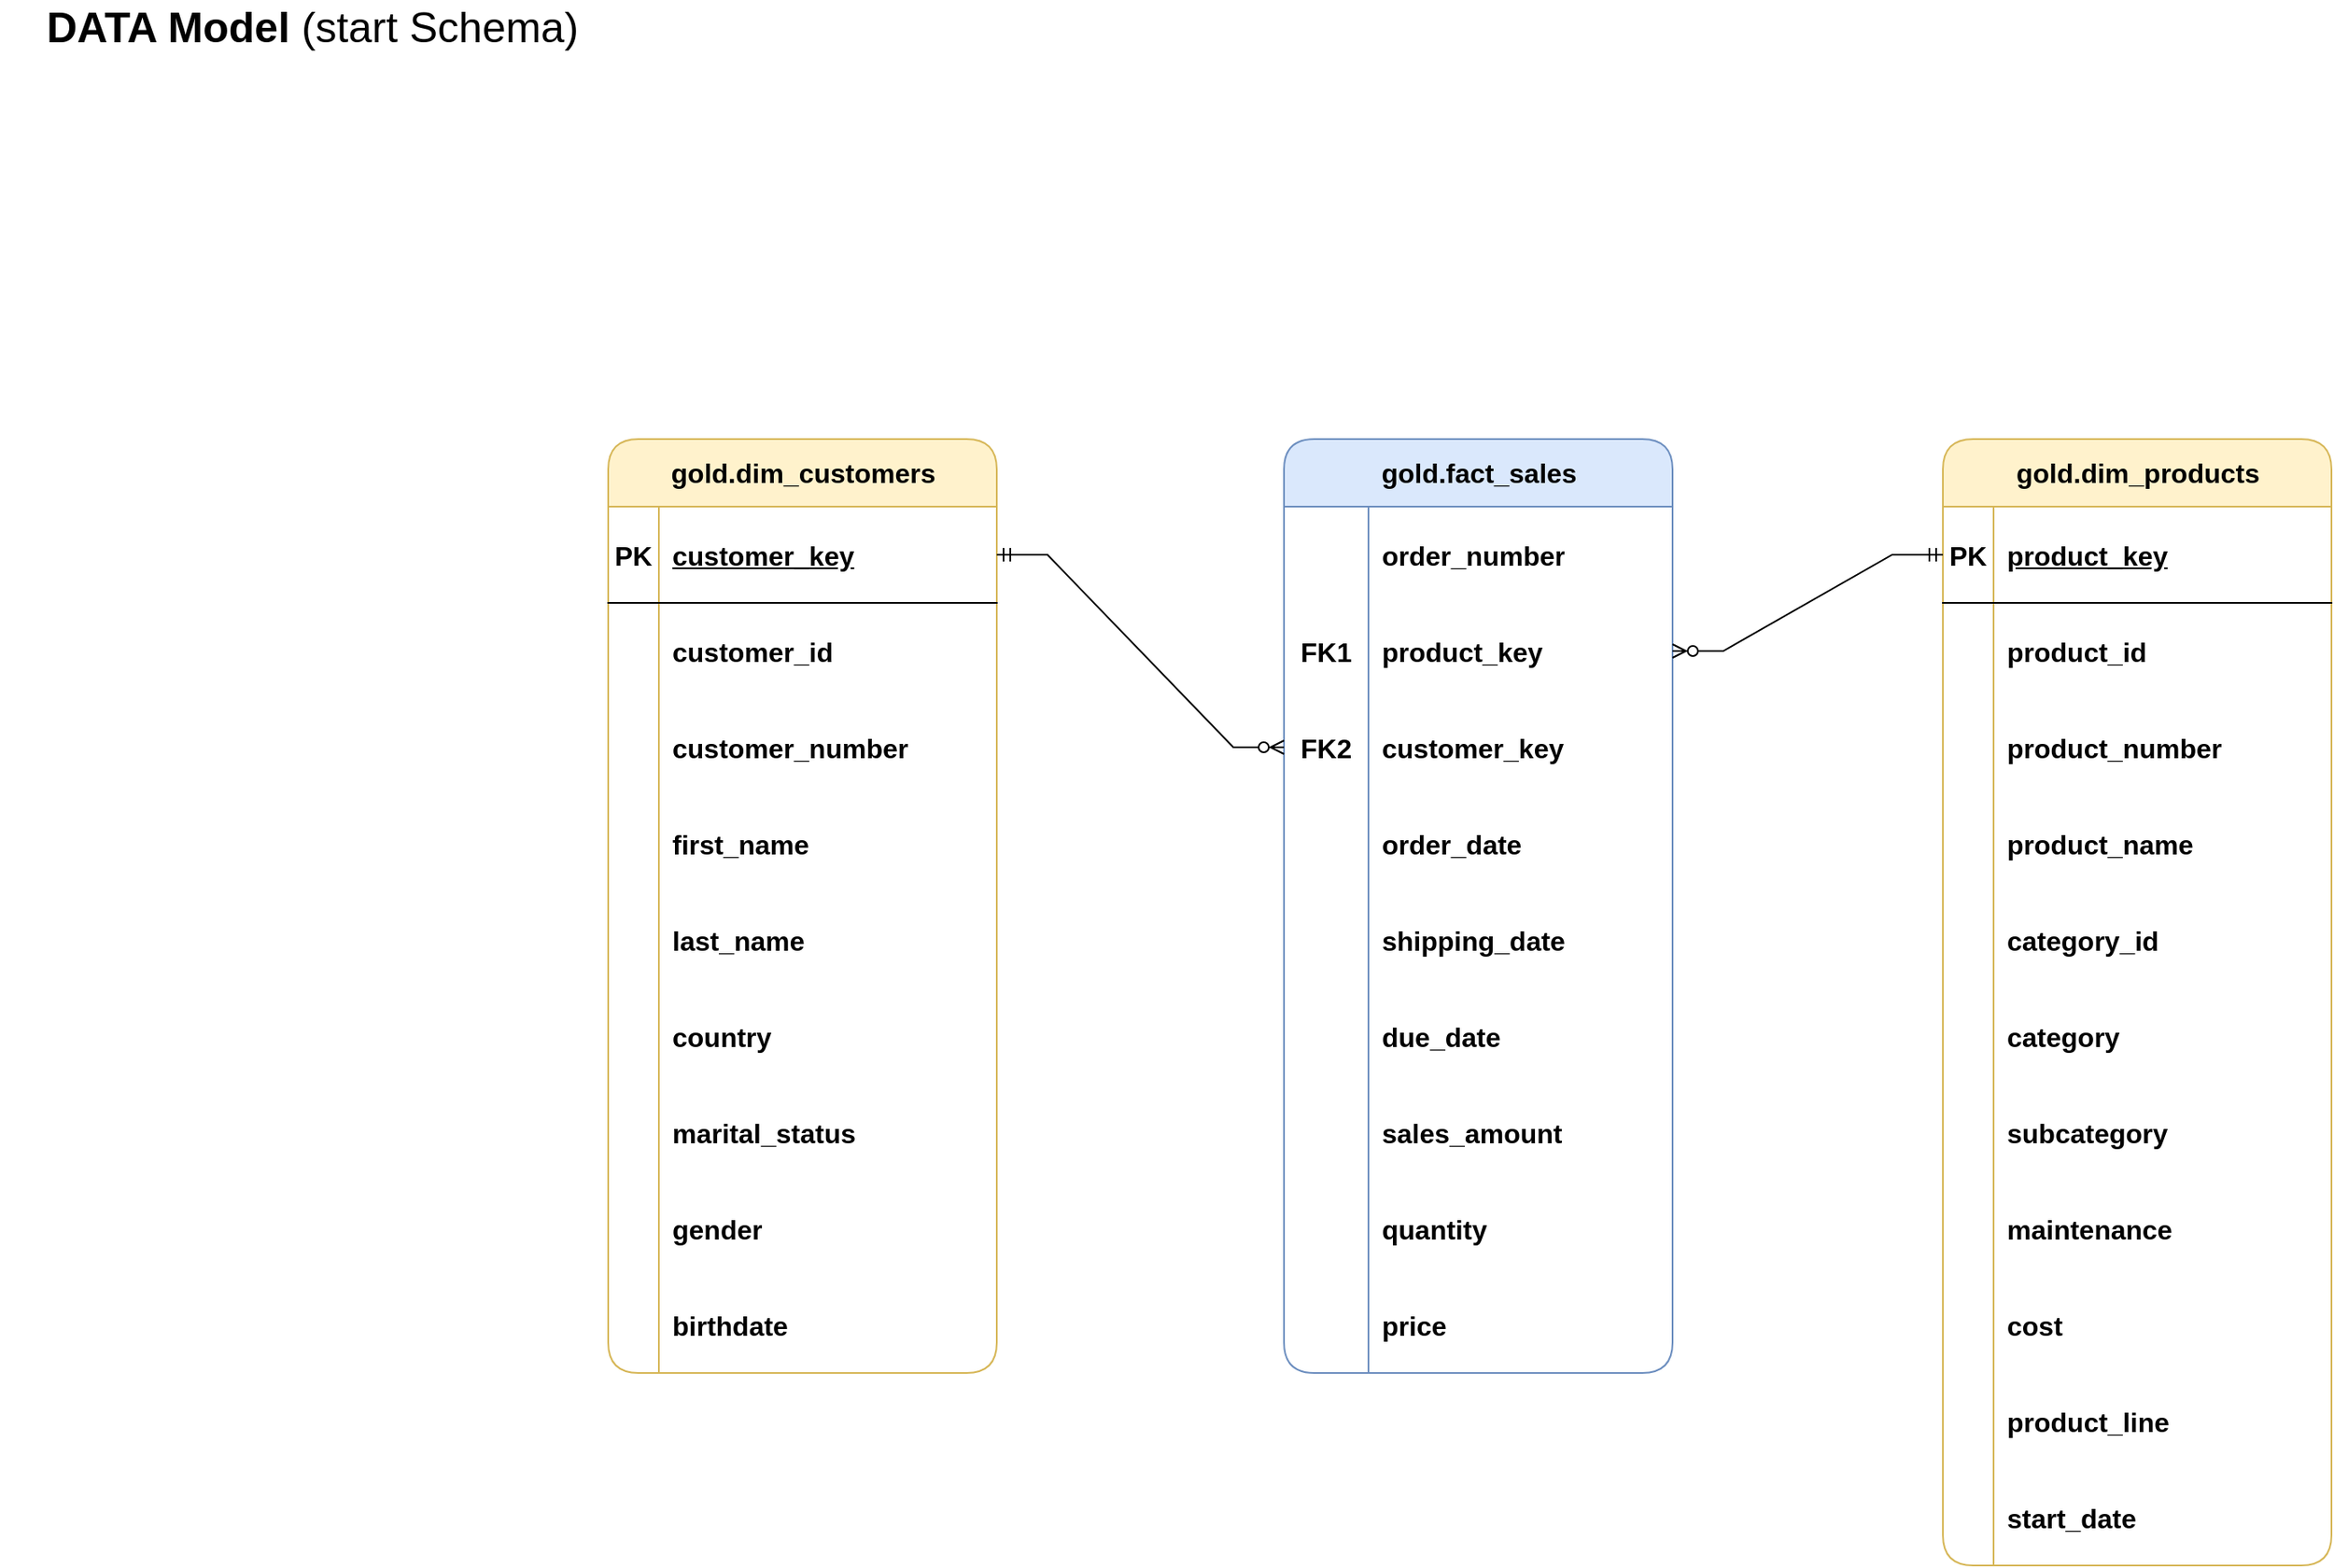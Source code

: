 <mxfile version="26.0.9">
  <diagram name="Page-1" id="-qXoSg-ol1i03xwowYgb">
    <mxGraphModel dx="2074" dy="1244" grid="1" gridSize="10" guides="1" tooltips="1" connect="1" arrows="1" fold="1" page="1" pageScale="1" pageWidth="1920" pageHeight="1200" math="0" shadow="0">
      <root>
        <mxCell id="0" />
        <mxCell id="1" parent="0" />
        <mxCell id="7Hdt9QNtO5WBBUhMQVxc-1" value="gold.dim_customers" style="shape=table;startSize=40;container=1;collapsible=1;childLayout=tableLayout;fixedRows=1;rowLines=0;fontStyle=1;align=center;resizeLast=1;html=1;rounded=1;fillColor=#fff2cc;strokeColor=#d6b656;fontSize=16;" parent="1" vertex="1">
          <mxGeometry x="410" y="300" width="230" height="553" as="geometry" />
        </mxCell>
        <mxCell id="7Hdt9QNtO5WBBUhMQVxc-2" value="" style="shape=tableRow;horizontal=0;startSize=0;swimlaneHead=0;swimlaneBody=0;fillColor=none;collapsible=0;dropTarget=0;points=[[0,0.5],[1,0.5]];portConstraint=eastwest;top=0;left=0;right=0;bottom=1;fontSize=16;fontStyle=1" parent="7Hdt9QNtO5WBBUhMQVxc-1" vertex="1">
          <mxGeometry y="40" width="230" height="57" as="geometry" />
        </mxCell>
        <mxCell id="7Hdt9QNtO5WBBUhMQVxc-3" value="PK" style="shape=partialRectangle;connectable=0;fillColor=none;top=0;left=0;bottom=0;right=0;fontStyle=1;overflow=hidden;whiteSpace=wrap;html=1;fontSize=16;" parent="7Hdt9QNtO5WBBUhMQVxc-2" vertex="1">
          <mxGeometry width="30" height="57" as="geometry">
            <mxRectangle width="30" height="57" as="alternateBounds" />
          </mxGeometry>
        </mxCell>
        <mxCell id="7Hdt9QNtO5WBBUhMQVxc-4" value="customer_key" style="shape=partialRectangle;connectable=0;fillColor=none;top=0;left=0;bottom=0;right=0;align=left;spacingLeft=6;fontStyle=5;overflow=hidden;whiteSpace=wrap;html=1;fontSize=16;" parent="7Hdt9QNtO5WBBUhMQVxc-2" vertex="1">
          <mxGeometry x="30" width="200" height="57" as="geometry">
            <mxRectangle width="200" height="57" as="alternateBounds" />
          </mxGeometry>
        </mxCell>
        <mxCell id="7Hdt9QNtO5WBBUhMQVxc-5" value="" style="shape=tableRow;horizontal=0;startSize=0;swimlaneHead=0;swimlaneBody=0;fillColor=none;collapsible=0;dropTarget=0;points=[[0,0.5],[1,0.5]];portConstraint=eastwest;top=0;left=0;right=0;bottom=0;fontSize=16;fontStyle=1" parent="7Hdt9QNtO5WBBUhMQVxc-1" vertex="1">
          <mxGeometry y="97" width="230" height="57" as="geometry" />
        </mxCell>
        <mxCell id="7Hdt9QNtO5WBBUhMQVxc-6" value="" style="shape=partialRectangle;connectable=0;fillColor=none;top=0;left=0;bottom=0;right=0;editable=1;overflow=hidden;whiteSpace=wrap;html=1;fontSize=16;fontStyle=1" parent="7Hdt9QNtO5WBBUhMQVxc-5" vertex="1">
          <mxGeometry width="30" height="57" as="geometry">
            <mxRectangle width="30" height="57" as="alternateBounds" />
          </mxGeometry>
        </mxCell>
        <mxCell id="7Hdt9QNtO5WBBUhMQVxc-7" value="customer_id" style="shape=partialRectangle;connectable=0;fillColor=none;top=0;left=0;bottom=0;right=0;align=left;spacingLeft=6;overflow=hidden;whiteSpace=wrap;html=1;fontSize=16;fontStyle=1" parent="7Hdt9QNtO5WBBUhMQVxc-5" vertex="1">
          <mxGeometry x="30" width="200" height="57" as="geometry">
            <mxRectangle width="200" height="57" as="alternateBounds" />
          </mxGeometry>
        </mxCell>
        <mxCell id="7Hdt9QNtO5WBBUhMQVxc-8" value="" style="shape=tableRow;horizontal=0;startSize=0;swimlaneHead=0;swimlaneBody=0;fillColor=none;collapsible=0;dropTarget=0;points=[[0,0.5],[1,0.5]];portConstraint=eastwest;top=0;left=0;right=0;bottom=0;fontSize=16;fontStyle=1" parent="7Hdt9QNtO5WBBUhMQVxc-1" vertex="1">
          <mxGeometry y="154" width="230" height="57" as="geometry" />
        </mxCell>
        <mxCell id="7Hdt9QNtO5WBBUhMQVxc-9" value="" style="shape=partialRectangle;connectable=0;fillColor=none;top=0;left=0;bottom=0;right=0;editable=1;overflow=hidden;whiteSpace=wrap;html=1;fontSize=16;fontStyle=1" parent="7Hdt9QNtO5WBBUhMQVxc-8" vertex="1">
          <mxGeometry width="30" height="57" as="geometry">
            <mxRectangle width="30" height="57" as="alternateBounds" />
          </mxGeometry>
        </mxCell>
        <mxCell id="7Hdt9QNtO5WBBUhMQVxc-10" value="customer_number" style="shape=partialRectangle;connectable=0;fillColor=none;top=0;left=0;bottom=0;right=0;align=left;spacingLeft=6;overflow=hidden;whiteSpace=wrap;html=1;fontSize=16;fontStyle=1" parent="7Hdt9QNtO5WBBUhMQVxc-8" vertex="1">
          <mxGeometry x="30" width="200" height="57" as="geometry">
            <mxRectangle width="200" height="57" as="alternateBounds" />
          </mxGeometry>
        </mxCell>
        <mxCell id="7Hdt9QNtO5WBBUhMQVxc-11" value="" style="shape=tableRow;horizontal=0;startSize=0;swimlaneHead=0;swimlaneBody=0;fillColor=none;collapsible=0;dropTarget=0;points=[[0,0.5],[1,0.5]];portConstraint=eastwest;top=0;left=0;right=0;bottom=0;fontSize=16;fontStyle=1" parent="7Hdt9QNtO5WBBUhMQVxc-1" vertex="1">
          <mxGeometry y="211" width="230" height="57" as="geometry" />
        </mxCell>
        <mxCell id="7Hdt9QNtO5WBBUhMQVxc-12" value="" style="shape=partialRectangle;connectable=0;fillColor=none;top=0;left=0;bottom=0;right=0;editable=1;overflow=hidden;whiteSpace=wrap;html=1;fontSize=16;fontStyle=1" parent="7Hdt9QNtO5WBBUhMQVxc-11" vertex="1">
          <mxGeometry width="30" height="57" as="geometry">
            <mxRectangle width="30" height="57" as="alternateBounds" />
          </mxGeometry>
        </mxCell>
        <mxCell id="7Hdt9QNtO5WBBUhMQVxc-13" value="first_name" style="shape=partialRectangle;connectable=0;fillColor=none;top=0;left=0;bottom=0;right=0;align=left;spacingLeft=6;overflow=hidden;whiteSpace=wrap;html=1;fontSize=16;fontStyle=1" parent="7Hdt9QNtO5WBBUhMQVxc-11" vertex="1">
          <mxGeometry x="30" width="200" height="57" as="geometry">
            <mxRectangle width="200" height="57" as="alternateBounds" />
          </mxGeometry>
        </mxCell>
        <mxCell id="7Hdt9QNtO5WBBUhMQVxc-15" value="" style="shape=tableRow;horizontal=0;startSize=0;swimlaneHead=0;swimlaneBody=0;fillColor=none;collapsible=0;dropTarget=0;points=[[0,0.5],[1,0.5]];portConstraint=eastwest;top=0;left=0;right=0;bottom=0;fontSize=16;fontStyle=1" parent="7Hdt9QNtO5WBBUhMQVxc-1" vertex="1">
          <mxGeometry y="268" width="230" height="57" as="geometry" />
        </mxCell>
        <mxCell id="7Hdt9QNtO5WBBUhMQVxc-16" value="" style="shape=partialRectangle;connectable=0;fillColor=none;top=0;left=0;bottom=0;right=0;editable=1;overflow=hidden;whiteSpace=wrap;html=1;fontSize=16;fontStyle=1" parent="7Hdt9QNtO5WBBUhMQVxc-15" vertex="1">
          <mxGeometry width="30" height="57" as="geometry">
            <mxRectangle width="30" height="57" as="alternateBounds" />
          </mxGeometry>
        </mxCell>
        <mxCell id="7Hdt9QNtO5WBBUhMQVxc-17" value="last_name" style="shape=partialRectangle;connectable=0;fillColor=none;top=0;left=0;bottom=0;right=0;align=left;spacingLeft=6;overflow=hidden;whiteSpace=wrap;html=1;fontSize=16;fontStyle=1" parent="7Hdt9QNtO5WBBUhMQVxc-15" vertex="1">
          <mxGeometry x="30" width="200" height="57" as="geometry">
            <mxRectangle width="200" height="57" as="alternateBounds" />
          </mxGeometry>
        </mxCell>
        <mxCell id="7Hdt9QNtO5WBBUhMQVxc-18" value="" style="shape=tableRow;horizontal=0;startSize=0;swimlaneHead=0;swimlaneBody=0;fillColor=none;collapsible=0;dropTarget=0;points=[[0,0.5],[1,0.5]];portConstraint=eastwest;top=0;left=0;right=0;bottom=0;fontSize=16;fontStyle=1" parent="7Hdt9QNtO5WBBUhMQVxc-1" vertex="1">
          <mxGeometry y="325" width="230" height="57" as="geometry" />
        </mxCell>
        <mxCell id="7Hdt9QNtO5WBBUhMQVxc-19" value="" style="shape=partialRectangle;connectable=0;fillColor=none;top=0;left=0;bottom=0;right=0;editable=1;overflow=hidden;whiteSpace=wrap;html=1;fontSize=16;fontStyle=1" parent="7Hdt9QNtO5WBBUhMQVxc-18" vertex="1">
          <mxGeometry width="30" height="57" as="geometry">
            <mxRectangle width="30" height="57" as="alternateBounds" />
          </mxGeometry>
        </mxCell>
        <mxCell id="7Hdt9QNtO5WBBUhMQVxc-20" value="country" style="shape=partialRectangle;connectable=0;fillColor=none;top=0;left=0;bottom=0;right=0;align=left;spacingLeft=6;overflow=hidden;whiteSpace=wrap;html=1;fontSize=16;fontStyle=1" parent="7Hdt9QNtO5WBBUhMQVxc-18" vertex="1">
          <mxGeometry x="30" width="200" height="57" as="geometry">
            <mxRectangle width="200" height="57" as="alternateBounds" />
          </mxGeometry>
        </mxCell>
        <mxCell id="7Hdt9QNtO5WBBUhMQVxc-21" value="" style="shape=tableRow;horizontal=0;startSize=0;swimlaneHead=0;swimlaneBody=0;fillColor=none;collapsible=0;dropTarget=0;points=[[0,0.5],[1,0.5]];portConstraint=eastwest;top=0;left=0;right=0;bottom=0;fontSize=16;fontStyle=1" parent="7Hdt9QNtO5WBBUhMQVxc-1" vertex="1">
          <mxGeometry y="382" width="230" height="57" as="geometry" />
        </mxCell>
        <mxCell id="7Hdt9QNtO5WBBUhMQVxc-22" value="" style="shape=partialRectangle;connectable=0;fillColor=none;top=0;left=0;bottom=0;right=0;editable=1;overflow=hidden;whiteSpace=wrap;html=1;fontSize=16;fontStyle=1" parent="7Hdt9QNtO5WBBUhMQVxc-21" vertex="1">
          <mxGeometry width="30" height="57" as="geometry">
            <mxRectangle width="30" height="57" as="alternateBounds" />
          </mxGeometry>
        </mxCell>
        <mxCell id="7Hdt9QNtO5WBBUhMQVxc-23" value="marital_status" style="shape=partialRectangle;connectable=0;fillColor=none;top=0;left=0;bottom=0;right=0;align=left;spacingLeft=6;overflow=hidden;whiteSpace=wrap;html=1;fontSize=16;fontStyle=1" parent="7Hdt9QNtO5WBBUhMQVxc-21" vertex="1">
          <mxGeometry x="30" width="200" height="57" as="geometry">
            <mxRectangle width="200" height="57" as="alternateBounds" />
          </mxGeometry>
        </mxCell>
        <mxCell id="7Hdt9QNtO5WBBUhMQVxc-24" value="" style="shape=tableRow;horizontal=0;startSize=0;swimlaneHead=0;swimlaneBody=0;fillColor=none;collapsible=0;dropTarget=0;points=[[0,0.5],[1,0.5]];portConstraint=eastwest;top=0;left=0;right=0;bottom=0;fontSize=16;fontStyle=1" parent="7Hdt9QNtO5WBBUhMQVxc-1" vertex="1">
          <mxGeometry y="439" width="230" height="57" as="geometry" />
        </mxCell>
        <mxCell id="7Hdt9QNtO5WBBUhMQVxc-25" value="" style="shape=partialRectangle;connectable=0;fillColor=none;top=0;left=0;bottom=0;right=0;editable=1;overflow=hidden;whiteSpace=wrap;html=1;fontSize=16;fontStyle=1" parent="7Hdt9QNtO5WBBUhMQVxc-24" vertex="1">
          <mxGeometry width="30" height="57" as="geometry">
            <mxRectangle width="30" height="57" as="alternateBounds" />
          </mxGeometry>
        </mxCell>
        <mxCell id="7Hdt9QNtO5WBBUhMQVxc-26" value="gender" style="shape=partialRectangle;connectable=0;fillColor=none;top=0;left=0;bottom=0;right=0;align=left;spacingLeft=6;overflow=hidden;whiteSpace=wrap;html=1;fontSize=16;fontStyle=1" parent="7Hdt9QNtO5WBBUhMQVxc-24" vertex="1">
          <mxGeometry x="30" width="200" height="57" as="geometry">
            <mxRectangle width="200" height="57" as="alternateBounds" />
          </mxGeometry>
        </mxCell>
        <mxCell id="7Hdt9QNtO5WBBUhMQVxc-27" value="" style="shape=tableRow;horizontal=0;startSize=0;swimlaneHead=0;swimlaneBody=0;fillColor=none;collapsible=0;dropTarget=0;points=[[0,0.5],[1,0.5]];portConstraint=eastwest;top=0;left=0;right=0;bottom=0;fontSize=16;fontStyle=1" parent="7Hdt9QNtO5WBBUhMQVxc-1" vertex="1">
          <mxGeometry y="496" width="230" height="57" as="geometry" />
        </mxCell>
        <mxCell id="7Hdt9QNtO5WBBUhMQVxc-28" value="" style="shape=partialRectangle;connectable=0;fillColor=none;top=0;left=0;bottom=0;right=0;editable=1;overflow=hidden;whiteSpace=wrap;html=1;fontSize=16;fontStyle=1" parent="7Hdt9QNtO5WBBUhMQVxc-27" vertex="1">
          <mxGeometry width="30" height="57" as="geometry">
            <mxRectangle width="30" height="57" as="alternateBounds" />
          </mxGeometry>
        </mxCell>
        <mxCell id="7Hdt9QNtO5WBBUhMQVxc-29" value="birthdate" style="shape=partialRectangle;connectable=0;fillColor=none;top=0;left=0;bottom=0;right=0;align=left;spacingLeft=6;overflow=hidden;whiteSpace=wrap;html=1;fontSize=16;fontStyle=1" parent="7Hdt9QNtO5WBBUhMQVxc-27" vertex="1">
          <mxGeometry x="30" width="200" height="57" as="geometry">
            <mxRectangle width="200" height="57" as="alternateBounds" />
          </mxGeometry>
        </mxCell>
        <mxCell id="7Hdt9QNtO5WBBUhMQVxc-14" value="&lt;font style=&quot;font-size: 25px;&quot;&gt;&lt;b&gt;DATA Model&amp;nbsp;&lt;/b&gt;(start Schema)&lt;/font&gt;" style="text;html=1;align=center;verticalAlign=middle;whiteSpace=wrap;rounded=0;" parent="1" vertex="1">
          <mxGeometry x="50" y="40" width="370" height="30" as="geometry" />
        </mxCell>
        <mxCell id="7Hdt9QNtO5WBBUhMQVxc-61" value="gold.dim_products" style="shape=table;startSize=40;container=1;collapsible=1;childLayout=tableLayout;fixedRows=1;rowLines=0;fontStyle=1;align=center;resizeLast=1;html=1;rounded=1;fillColor=#fff2cc;strokeColor=#d6b656;fontSize=16;" parent="1" vertex="1">
          <mxGeometry x="1200" y="300" width="230" height="667" as="geometry" />
        </mxCell>
        <mxCell id="7Hdt9QNtO5WBBUhMQVxc-62" value="" style="shape=tableRow;horizontal=0;startSize=0;swimlaneHead=0;swimlaneBody=0;fillColor=none;collapsible=0;dropTarget=0;points=[[0,0.5],[1,0.5]];portConstraint=eastwest;top=0;left=0;right=0;bottom=1;fontSize=16;fontStyle=1" parent="7Hdt9QNtO5WBBUhMQVxc-61" vertex="1">
          <mxGeometry y="40" width="230" height="57" as="geometry" />
        </mxCell>
        <mxCell id="7Hdt9QNtO5WBBUhMQVxc-63" value="PK" style="shape=partialRectangle;connectable=0;fillColor=none;top=0;left=0;bottom=0;right=0;fontStyle=1;overflow=hidden;whiteSpace=wrap;html=1;fontSize=16;" parent="7Hdt9QNtO5WBBUhMQVxc-62" vertex="1">
          <mxGeometry width="30" height="57" as="geometry">
            <mxRectangle width="30" height="57" as="alternateBounds" />
          </mxGeometry>
        </mxCell>
        <mxCell id="7Hdt9QNtO5WBBUhMQVxc-64" value="product_key" style="shape=partialRectangle;connectable=0;fillColor=none;top=0;left=0;bottom=0;right=0;align=left;spacingLeft=6;fontStyle=5;overflow=hidden;whiteSpace=wrap;html=1;fontSize=16;" parent="7Hdt9QNtO5WBBUhMQVxc-62" vertex="1">
          <mxGeometry x="30" width="200" height="57" as="geometry">
            <mxRectangle width="200" height="57" as="alternateBounds" />
          </mxGeometry>
        </mxCell>
        <mxCell id="7Hdt9QNtO5WBBUhMQVxc-65" value="" style="shape=tableRow;horizontal=0;startSize=0;swimlaneHead=0;swimlaneBody=0;fillColor=none;collapsible=0;dropTarget=0;points=[[0,0.5],[1,0.5]];portConstraint=eastwest;top=0;left=0;right=0;bottom=0;fontSize=16;fontStyle=1" parent="7Hdt9QNtO5WBBUhMQVxc-61" vertex="1">
          <mxGeometry y="97" width="230" height="57" as="geometry" />
        </mxCell>
        <mxCell id="7Hdt9QNtO5WBBUhMQVxc-66" value="" style="shape=partialRectangle;connectable=0;fillColor=none;top=0;left=0;bottom=0;right=0;editable=1;overflow=hidden;whiteSpace=wrap;html=1;fontSize=16;fontStyle=1" parent="7Hdt9QNtO5WBBUhMQVxc-65" vertex="1">
          <mxGeometry width="30" height="57" as="geometry">
            <mxRectangle width="30" height="57" as="alternateBounds" />
          </mxGeometry>
        </mxCell>
        <mxCell id="7Hdt9QNtO5WBBUhMQVxc-67" value="product_id" style="shape=partialRectangle;connectable=0;fillColor=none;top=0;left=0;bottom=0;right=0;align=left;spacingLeft=6;overflow=hidden;whiteSpace=wrap;html=1;fontSize=16;fontStyle=1" parent="7Hdt9QNtO5WBBUhMQVxc-65" vertex="1">
          <mxGeometry x="30" width="200" height="57" as="geometry">
            <mxRectangle width="200" height="57" as="alternateBounds" />
          </mxGeometry>
        </mxCell>
        <mxCell id="7Hdt9QNtO5WBBUhMQVxc-68" value="" style="shape=tableRow;horizontal=0;startSize=0;swimlaneHead=0;swimlaneBody=0;fillColor=none;collapsible=0;dropTarget=0;points=[[0,0.5],[1,0.5]];portConstraint=eastwest;top=0;left=0;right=0;bottom=0;fontSize=16;fontStyle=1" parent="7Hdt9QNtO5WBBUhMQVxc-61" vertex="1">
          <mxGeometry y="154" width="230" height="57" as="geometry" />
        </mxCell>
        <mxCell id="7Hdt9QNtO5WBBUhMQVxc-69" value="" style="shape=partialRectangle;connectable=0;fillColor=none;top=0;left=0;bottom=0;right=0;editable=1;overflow=hidden;whiteSpace=wrap;html=1;fontSize=16;fontStyle=1" parent="7Hdt9QNtO5WBBUhMQVxc-68" vertex="1">
          <mxGeometry width="30" height="57" as="geometry">
            <mxRectangle width="30" height="57" as="alternateBounds" />
          </mxGeometry>
        </mxCell>
        <mxCell id="7Hdt9QNtO5WBBUhMQVxc-70" value="product_number" style="shape=partialRectangle;connectable=0;fillColor=none;top=0;left=0;bottom=0;right=0;align=left;spacingLeft=6;overflow=hidden;whiteSpace=wrap;html=1;fontSize=16;fontStyle=1" parent="7Hdt9QNtO5WBBUhMQVxc-68" vertex="1">
          <mxGeometry x="30" width="200" height="57" as="geometry">
            <mxRectangle width="200" height="57" as="alternateBounds" />
          </mxGeometry>
        </mxCell>
        <mxCell id="7Hdt9QNtO5WBBUhMQVxc-71" value="" style="shape=tableRow;horizontal=0;startSize=0;swimlaneHead=0;swimlaneBody=0;fillColor=none;collapsible=0;dropTarget=0;points=[[0,0.5],[1,0.5]];portConstraint=eastwest;top=0;left=0;right=0;bottom=0;fontSize=16;fontStyle=1" parent="7Hdt9QNtO5WBBUhMQVxc-61" vertex="1">
          <mxGeometry y="211" width="230" height="57" as="geometry" />
        </mxCell>
        <mxCell id="7Hdt9QNtO5WBBUhMQVxc-72" value="" style="shape=partialRectangle;connectable=0;fillColor=none;top=0;left=0;bottom=0;right=0;editable=1;overflow=hidden;whiteSpace=wrap;html=1;fontSize=16;fontStyle=1" parent="7Hdt9QNtO5WBBUhMQVxc-71" vertex="1">
          <mxGeometry width="30" height="57" as="geometry">
            <mxRectangle width="30" height="57" as="alternateBounds" />
          </mxGeometry>
        </mxCell>
        <mxCell id="7Hdt9QNtO5WBBUhMQVxc-73" value="product_name" style="shape=partialRectangle;connectable=0;fillColor=none;top=0;left=0;bottom=0;right=0;align=left;spacingLeft=6;overflow=hidden;whiteSpace=wrap;html=1;fontSize=16;fontStyle=1" parent="7Hdt9QNtO5WBBUhMQVxc-71" vertex="1">
          <mxGeometry x="30" width="200" height="57" as="geometry">
            <mxRectangle width="200" height="57" as="alternateBounds" />
          </mxGeometry>
        </mxCell>
        <mxCell id="7Hdt9QNtO5WBBUhMQVxc-74" value="" style="shape=tableRow;horizontal=0;startSize=0;swimlaneHead=0;swimlaneBody=0;fillColor=none;collapsible=0;dropTarget=0;points=[[0,0.5],[1,0.5]];portConstraint=eastwest;top=0;left=0;right=0;bottom=0;fontSize=16;fontStyle=1" parent="7Hdt9QNtO5WBBUhMQVxc-61" vertex="1">
          <mxGeometry y="268" width="230" height="57" as="geometry" />
        </mxCell>
        <mxCell id="7Hdt9QNtO5WBBUhMQVxc-75" value="" style="shape=partialRectangle;connectable=0;fillColor=none;top=0;left=0;bottom=0;right=0;editable=1;overflow=hidden;whiteSpace=wrap;html=1;fontSize=16;fontStyle=1" parent="7Hdt9QNtO5WBBUhMQVxc-74" vertex="1">
          <mxGeometry width="30" height="57" as="geometry">
            <mxRectangle width="30" height="57" as="alternateBounds" />
          </mxGeometry>
        </mxCell>
        <mxCell id="7Hdt9QNtO5WBBUhMQVxc-76" value="category_id" style="shape=partialRectangle;connectable=0;fillColor=none;top=0;left=0;bottom=0;right=0;align=left;spacingLeft=6;overflow=hidden;whiteSpace=wrap;html=1;fontSize=16;fontStyle=1" parent="7Hdt9QNtO5WBBUhMQVxc-74" vertex="1">
          <mxGeometry x="30" width="200" height="57" as="geometry">
            <mxRectangle width="200" height="57" as="alternateBounds" />
          </mxGeometry>
        </mxCell>
        <mxCell id="7Hdt9QNtO5WBBUhMQVxc-77" value="" style="shape=tableRow;horizontal=0;startSize=0;swimlaneHead=0;swimlaneBody=0;fillColor=none;collapsible=0;dropTarget=0;points=[[0,0.5],[1,0.5]];portConstraint=eastwest;top=0;left=0;right=0;bottom=0;fontSize=16;fontStyle=1" parent="7Hdt9QNtO5WBBUhMQVxc-61" vertex="1">
          <mxGeometry y="325" width="230" height="57" as="geometry" />
        </mxCell>
        <mxCell id="7Hdt9QNtO5WBBUhMQVxc-78" value="" style="shape=partialRectangle;connectable=0;fillColor=none;top=0;left=0;bottom=0;right=0;editable=1;overflow=hidden;whiteSpace=wrap;html=1;fontSize=16;fontStyle=1" parent="7Hdt9QNtO5WBBUhMQVxc-77" vertex="1">
          <mxGeometry width="30" height="57" as="geometry">
            <mxRectangle width="30" height="57" as="alternateBounds" />
          </mxGeometry>
        </mxCell>
        <mxCell id="7Hdt9QNtO5WBBUhMQVxc-79" value="category" style="shape=partialRectangle;connectable=0;fillColor=none;top=0;left=0;bottom=0;right=0;align=left;spacingLeft=6;overflow=hidden;whiteSpace=wrap;html=1;fontSize=16;fontStyle=1" parent="7Hdt9QNtO5WBBUhMQVxc-77" vertex="1">
          <mxGeometry x="30" width="200" height="57" as="geometry">
            <mxRectangle width="200" height="57" as="alternateBounds" />
          </mxGeometry>
        </mxCell>
        <mxCell id="7Hdt9QNtO5WBBUhMQVxc-80" value="" style="shape=tableRow;horizontal=0;startSize=0;swimlaneHead=0;swimlaneBody=0;fillColor=none;collapsible=0;dropTarget=0;points=[[0,0.5],[1,0.5]];portConstraint=eastwest;top=0;left=0;right=0;bottom=0;fontSize=16;fontStyle=1" parent="7Hdt9QNtO5WBBUhMQVxc-61" vertex="1">
          <mxGeometry y="382" width="230" height="57" as="geometry" />
        </mxCell>
        <mxCell id="7Hdt9QNtO5WBBUhMQVxc-81" value="" style="shape=partialRectangle;connectable=0;fillColor=none;top=0;left=0;bottom=0;right=0;editable=1;overflow=hidden;whiteSpace=wrap;html=1;fontSize=16;fontStyle=1" parent="7Hdt9QNtO5WBBUhMQVxc-80" vertex="1">
          <mxGeometry width="30" height="57" as="geometry">
            <mxRectangle width="30" height="57" as="alternateBounds" />
          </mxGeometry>
        </mxCell>
        <mxCell id="7Hdt9QNtO5WBBUhMQVxc-82" value="subcategory" style="shape=partialRectangle;connectable=0;fillColor=none;top=0;left=0;bottom=0;right=0;align=left;spacingLeft=6;overflow=hidden;whiteSpace=wrap;html=1;fontSize=16;fontStyle=1" parent="7Hdt9QNtO5WBBUhMQVxc-80" vertex="1">
          <mxGeometry x="30" width="200" height="57" as="geometry">
            <mxRectangle width="200" height="57" as="alternateBounds" />
          </mxGeometry>
        </mxCell>
        <mxCell id="7Hdt9QNtO5WBBUhMQVxc-83" value="" style="shape=tableRow;horizontal=0;startSize=0;swimlaneHead=0;swimlaneBody=0;fillColor=none;collapsible=0;dropTarget=0;points=[[0,0.5],[1,0.5]];portConstraint=eastwest;top=0;left=0;right=0;bottom=0;fontSize=16;fontStyle=1" parent="7Hdt9QNtO5WBBUhMQVxc-61" vertex="1">
          <mxGeometry y="439" width="230" height="57" as="geometry" />
        </mxCell>
        <mxCell id="7Hdt9QNtO5WBBUhMQVxc-84" value="" style="shape=partialRectangle;connectable=0;fillColor=none;top=0;left=0;bottom=0;right=0;editable=1;overflow=hidden;whiteSpace=wrap;html=1;fontSize=16;fontStyle=1" parent="7Hdt9QNtO5WBBUhMQVxc-83" vertex="1">
          <mxGeometry width="30" height="57" as="geometry">
            <mxRectangle width="30" height="57" as="alternateBounds" />
          </mxGeometry>
        </mxCell>
        <mxCell id="7Hdt9QNtO5WBBUhMQVxc-85" value="maintenance" style="shape=partialRectangle;connectable=0;fillColor=none;top=0;left=0;bottom=0;right=0;align=left;spacingLeft=6;overflow=hidden;whiteSpace=wrap;html=1;fontSize=16;fontStyle=1" parent="7Hdt9QNtO5WBBUhMQVxc-83" vertex="1">
          <mxGeometry x="30" width="200" height="57" as="geometry">
            <mxRectangle width="200" height="57" as="alternateBounds" />
          </mxGeometry>
        </mxCell>
        <mxCell id="7Hdt9QNtO5WBBUhMQVxc-86" value="" style="shape=tableRow;horizontal=0;startSize=0;swimlaneHead=0;swimlaneBody=0;fillColor=none;collapsible=0;dropTarget=0;points=[[0,0.5],[1,0.5]];portConstraint=eastwest;top=0;left=0;right=0;bottom=0;fontSize=16;fontStyle=1" parent="7Hdt9QNtO5WBBUhMQVxc-61" vertex="1">
          <mxGeometry y="496" width="230" height="57" as="geometry" />
        </mxCell>
        <mxCell id="7Hdt9QNtO5WBBUhMQVxc-87" value="" style="shape=partialRectangle;connectable=0;fillColor=none;top=0;left=0;bottom=0;right=0;editable=1;overflow=hidden;whiteSpace=wrap;html=1;fontSize=16;fontStyle=1" parent="7Hdt9QNtO5WBBUhMQVxc-86" vertex="1">
          <mxGeometry width="30" height="57" as="geometry">
            <mxRectangle width="30" height="57" as="alternateBounds" />
          </mxGeometry>
        </mxCell>
        <mxCell id="7Hdt9QNtO5WBBUhMQVxc-88" value="cost" style="shape=partialRectangle;connectable=0;fillColor=none;top=0;left=0;bottom=0;right=0;align=left;spacingLeft=6;overflow=hidden;whiteSpace=wrap;html=1;fontSize=16;fontStyle=1" parent="7Hdt9QNtO5WBBUhMQVxc-86" vertex="1">
          <mxGeometry x="30" width="200" height="57" as="geometry">
            <mxRectangle width="200" height="57" as="alternateBounds" />
          </mxGeometry>
        </mxCell>
        <mxCell id="7Hdt9QNtO5WBBUhMQVxc-89" value="" style="shape=tableRow;horizontal=0;startSize=0;swimlaneHead=0;swimlaneBody=0;fillColor=none;collapsible=0;dropTarget=0;points=[[0,0.5],[1,0.5]];portConstraint=eastwest;top=0;left=0;right=0;bottom=0;fontSize=16;fontStyle=1" parent="7Hdt9QNtO5WBBUhMQVxc-61" vertex="1">
          <mxGeometry y="553" width="230" height="57" as="geometry" />
        </mxCell>
        <mxCell id="7Hdt9QNtO5WBBUhMQVxc-90" value="" style="shape=partialRectangle;connectable=0;fillColor=none;top=0;left=0;bottom=0;right=0;editable=1;overflow=hidden;whiteSpace=wrap;html=1;fontSize=16;fontStyle=1" parent="7Hdt9QNtO5WBBUhMQVxc-89" vertex="1">
          <mxGeometry width="30" height="57" as="geometry">
            <mxRectangle width="30" height="57" as="alternateBounds" />
          </mxGeometry>
        </mxCell>
        <mxCell id="7Hdt9QNtO5WBBUhMQVxc-91" value="product_line" style="shape=partialRectangle;connectable=0;fillColor=none;top=0;left=0;bottom=0;right=0;align=left;spacingLeft=6;overflow=hidden;whiteSpace=wrap;html=1;fontSize=16;fontStyle=1" parent="7Hdt9QNtO5WBBUhMQVxc-89" vertex="1">
          <mxGeometry x="30" width="200" height="57" as="geometry">
            <mxRectangle width="200" height="57" as="alternateBounds" />
          </mxGeometry>
        </mxCell>
        <mxCell id="7Hdt9QNtO5WBBUhMQVxc-92" value="" style="shape=tableRow;horizontal=0;startSize=0;swimlaneHead=0;swimlaneBody=0;fillColor=none;collapsible=0;dropTarget=0;points=[[0,0.5],[1,0.5]];portConstraint=eastwest;top=0;left=0;right=0;bottom=0;fontSize=16;fontStyle=1" parent="7Hdt9QNtO5WBBUhMQVxc-61" vertex="1">
          <mxGeometry y="610" width="230" height="57" as="geometry" />
        </mxCell>
        <mxCell id="7Hdt9QNtO5WBBUhMQVxc-93" value="" style="shape=partialRectangle;connectable=0;fillColor=none;top=0;left=0;bottom=0;right=0;editable=1;overflow=hidden;whiteSpace=wrap;html=1;fontSize=16;fontStyle=1" parent="7Hdt9QNtO5WBBUhMQVxc-92" vertex="1">
          <mxGeometry width="30" height="57" as="geometry">
            <mxRectangle width="30" height="57" as="alternateBounds" />
          </mxGeometry>
        </mxCell>
        <mxCell id="7Hdt9QNtO5WBBUhMQVxc-94" value="start_date" style="shape=partialRectangle;connectable=0;fillColor=none;top=0;left=0;bottom=0;right=0;align=left;spacingLeft=6;overflow=hidden;whiteSpace=wrap;html=1;fontSize=16;fontStyle=1" parent="7Hdt9QNtO5WBBUhMQVxc-92" vertex="1">
          <mxGeometry x="30" width="200" height="57" as="geometry">
            <mxRectangle width="200" height="57" as="alternateBounds" />
          </mxGeometry>
        </mxCell>
        <mxCell id="7Hdt9QNtO5WBBUhMQVxc-95" value="gold.fact_sales" style="shape=table;startSize=40;container=1;collapsible=1;childLayout=tableLayout;fixedRows=1;rowLines=0;fontStyle=1;align=center;resizeLast=1;html=1;rounded=1;fillColor=#dae8fc;strokeColor=#6c8ebf;fontSize=16;" parent="1" vertex="1">
          <mxGeometry x="810" y="300" width="230" height="553" as="geometry" />
        </mxCell>
        <mxCell id="7Hdt9QNtO5WBBUhMQVxc-99" value="" style="shape=tableRow;horizontal=0;startSize=0;swimlaneHead=0;swimlaneBody=0;fillColor=none;collapsible=0;dropTarget=0;points=[[0,0.5],[1,0.5]];portConstraint=eastwest;top=0;left=0;right=0;bottom=0;fontSize=16;fontStyle=1" parent="7Hdt9QNtO5WBBUhMQVxc-95" vertex="1">
          <mxGeometry y="40" width="230" height="57" as="geometry" />
        </mxCell>
        <mxCell id="7Hdt9QNtO5WBBUhMQVxc-100" value="" style="shape=partialRectangle;connectable=0;fillColor=none;top=0;left=0;bottom=0;right=0;editable=1;overflow=hidden;whiteSpace=wrap;html=1;fontSize=16;fontStyle=1" parent="7Hdt9QNtO5WBBUhMQVxc-99" vertex="1">
          <mxGeometry width="50" height="57" as="geometry">
            <mxRectangle width="50" height="57" as="alternateBounds" />
          </mxGeometry>
        </mxCell>
        <mxCell id="7Hdt9QNtO5WBBUhMQVxc-101" value="order_number" style="shape=partialRectangle;connectable=0;fillColor=none;top=0;left=0;bottom=0;right=0;align=left;spacingLeft=6;overflow=hidden;whiteSpace=wrap;html=1;fontSize=16;fontStyle=1" parent="7Hdt9QNtO5WBBUhMQVxc-99" vertex="1">
          <mxGeometry x="50" width="180" height="57" as="geometry">
            <mxRectangle width="180" height="57" as="alternateBounds" />
          </mxGeometry>
        </mxCell>
        <mxCell id="7Hdt9QNtO5WBBUhMQVxc-102" value="" style="shape=tableRow;horizontal=0;startSize=0;swimlaneHead=0;swimlaneBody=0;fillColor=none;collapsible=0;dropTarget=0;points=[[0,0.5],[1,0.5]];portConstraint=eastwest;top=0;left=0;right=0;bottom=0;fontSize=16;fontStyle=1" parent="7Hdt9QNtO5WBBUhMQVxc-95" vertex="1">
          <mxGeometry y="97" width="230" height="57" as="geometry" />
        </mxCell>
        <mxCell id="7Hdt9QNtO5WBBUhMQVxc-103" value="FK1" style="shape=partialRectangle;connectable=0;fillColor=none;top=0;left=0;bottom=0;right=0;editable=1;overflow=hidden;whiteSpace=wrap;html=1;fontSize=16;fontStyle=1" parent="7Hdt9QNtO5WBBUhMQVxc-102" vertex="1">
          <mxGeometry width="50" height="57" as="geometry">
            <mxRectangle width="50" height="57" as="alternateBounds" />
          </mxGeometry>
        </mxCell>
        <mxCell id="7Hdt9QNtO5WBBUhMQVxc-104" value="product_key" style="shape=partialRectangle;connectable=0;fillColor=none;top=0;left=0;bottom=0;right=0;align=left;spacingLeft=6;overflow=hidden;whiteSpace=wrap;html=1;fontSize=16;fontStyle=1" parent="7Hdt9QNtO5WBBUhMQVxc-102" vertex="1">
          <mxGeometry x="50" width="180" height="57" as="geometry">
            <mxRectangle width="180" height="57" as="alternateBounds" />
          </mxGeometry>
        </mxCell>
        <mxCell id="7Hdt9QNtO5WBBUhMQVxc-105" value="" style="shape=tableRow;horizontal=0;startSize=0;swimlaneHead=0;swimlaneBody=0;fillColor=none;collapsible=0;dropTarget=0;points=[[0,0.5],[1,0.5]];portConstraint=eastwest;top=0;left=0;right=0;bottom=0;fontSize=16;fontStyle=1" parent="7Hdt9QNtO5WBBUhMQVxc-95" vertex="1">
          <mxGeometry y="154" width="230" height="57" as="geometry" />
        </mxCell>
        <mxCell id="7Hdt9QNtO5WBBUhMQVxc-106" value="FK2" style="shape=partialRectangle;connectable=0;fillColor=none;top=0;left=0;bottom=0;right=0;editable=1;overflow=hidden;whiteSpace=wrap;html=1;fontSize=16;fontStyle=1" parent="7Hdt9QNtO5WBBUhMQVxc-105" vertex="1">
          <mxGeometry width="50" height="57" as="geometry">
            <mxRectangle width="50" height="57" as="alternateBounds" />
          </mxGeometry>
        </mxCell>
        <mxCell id="7Hdt9QNtO5WBBUhMQVxc-107" value="customer_key" style="shape=partialRectangle;connectable=0;fillColor=none;top=0;left=0;bottom=0;right=0;align=left;spacingLeft=6;overflow=hidden;whiteSpace=wrap;html=1;fontSize=16;fontStyle=1" parent="7Hdt9QNtO5WBBUhMQVxc-105" vertex="1">
          <mxGeometry x="50" width="180" height="57" as="geometry">
            <mxRectangle width="180" height="57" as="alternateBounds" />
          </mxGeometry>
        </mxCell>
        <mxCell id="7Hdt9QNtO5WBBUhMQVxc-108" value="" style="shape=tableRow;horizontal=0;startSize=0;swimlaneHead=0;swimlaneBody=0;fillColor=none;collapsible=0;dropTarget=0;points=[[0,0.5],[1,0.5]];portConstraint=eastwest;top=0;left=0;right=0;bottom=0;fontSize=16;fontStyle=1" parent="7Hdt9QNtO5WBBUhMQVxc-95" vertex="1">
          <mxGeometry y="211" width="230" height="57" as="geometry" />
        </mxCell>
        <mxCell id="7Hdt9QNtO5WBBUhMQVxc-109" value="" style="shape=partialRectangle;connectable=0;fillColor=none;top=0;left=0;bottom=0;right=0;editable=1;overflow=hidden;whiteSpace=wrap;html=1;fontSize=16;fontStyle=1" parent="7Hdt9QNtO5WBBUhMQVxc-108" vertex="1">
          <mxGeometry width="50" height="57" as="geometry">
            <mxRectangle width="50" height="57" as="alternateBounds" />
          </mxGeometry>
        </mxCell>
        <mxCell id="7Hdt9QNtO5WBBUhMQVxc-110" value="order_date" style="shape=partialRectangle;connectable=0;fillColor=none;top=0;left=0;bottom=0;right=0;align=left;spacingLeft=6;overflow=hidden;whiteSpace=wrap;html=1;fontSize=16;fontStyle=1" parent="7Hdt9QNtO5WBBUhMQVxc-108" vertex="1">
          <mxGeometry x="50" width="180" height="57" as="geometry">
            <mxRectangle width="180" height="57" as="alternateBounds" />
          </mxGeometry>
        </mxCell>
        <mxCell id="7Hdt9QNtO5WBBUhMQVxc-111" value="" style="shape=tableRow;horizontal=0;startSize=0;swimlaneHead=0;swimlaneBody=0;fillColor=none;collapsible=0;dropTarget=0;points=[[0,0.5],[1,0.5]];portConstraint=eastwest;top=0;left=0;right=0;bottom=0;fontSize=16;fontStyle=1" parent="7Hdt9QNtO5WBBUhMQVxc-95" vertex="1">
          <mxGeometry y="268" width="230" height="57" as="geometry" />
        </mxCell>
        <mxCell id="7Hdt9QNtO5WBBUhMQVxc-112" value="" style="shape=partialRectangle;connectable=0;fillColor=none;top=0;left=0;bottom=0;right=0;editable=1;overflow=hidden;whiteSpace=wrap;html=1;fontSize=16;fontStyle=1" parent="7Hdt9QNtO5WBBUhMQVxc-111" vertex="1">
          <mxGeometry width="50" height="57" as="geometry">
            <mxRectangle width="50" height="57" as="alternateBounds" />
          </mxGeometry>
        </mxCell>
        <mxCell id="7Hdt9QNtO5WBBUhMQVxc-113" value="shipping_date" style="shape=partialRectangle;connectable=0;fillColor=none;top=0;left=0;bottom=0;right=0;align=left;spacingLeft=6;overflow=hidden;whiteSpace=wrap;html=1;fontSize=16;fontStyle=1" parent="7Hdt9QNtO5WBBUhMQVxc-111" vertex="1">
          <mxGeometry x="50" width="180" height="57" as="geometry">
            <mxRectangle width="180" height="57" as="alternateBounds" />
          </mxGeometry>
        </mxCell>
        <mxCell id="7Hdt9QNtO5WBBUhMQVxc-114" value="" style="shape=tableRow;horizontal=0;startSize=0;swimlaneHead=0;swimlaneBody=0;fillColor=none;collapsible=0;dropTarget=0;points=[[0,0.5],[1,0.5]];portConstraint=eastwest;top=0;left=0;right=0;bottom=0;fontSize=16;fontStyle=1" parent="7Hdt9QNtO5WBBUhMQVxc-95" vertex="1">
          <mxGeometry y="325" width="230" height="57" as="geometry" />
        </mxCell>
        <mxCell id="7Hdt9QNtO5WBBUhMQVxc-115" value="" style="shape=partialRectangle;connectable=0;fillColor=none;top=0;left=0;bottom=0;right=0;editable=1;overflow=hidden;whiteSpace=wrap;html=1;fontSize=16;fontStyle=1" parent="7Hdt9QNtO5WBBUhMQVxc-114" vertex="1">
          <mxGeometry width="50" height="57" as="geometry">
            <mxRectangle width="50" height="57" as="alternateBounds" />
          </mxGeometry>
        </mxCell>
        <mxCell id="7Hdt9QNtO5WBBUhMQVxc-116" value="due_date" style="shape=partialRectangle;connectable=0;fillColor=none;top=0;left=0;bottom=0;right=0;align=left;spacingLeft=6;overflow=hidden;whiteSpace=wrap;html=1;fontSize=16;fontStyle=1" parent="7Hdt9QNtO5WBBUhMQVxc-114" vertex="1">
          <mxGeometry x="50" width="180" height="57" as="geometry">
            <mxRectangle width="180" height="57" as="alternateBounds" />
          </mxGeometry>
        </mxCell>
        <mxCell id="7Hdt9QNtO5WBBUhMQVxc-117" value="" style="shape=tableRow;horizontal=0;startSize=0;swimlaneHead=0;swimlaneBody=0;fillColor=none;collapsible=0;dropTarget=0;points=[[0,0.5],[1,0.5]];portConstraint=eastwest;top=0;left=0;right=0;bottom=0;fontSize=16;fontStyle=1" parent="7Hdt9QNtO5WBBUhMQVxc-95" vertex="1">
          <mxGeometry y="382" width="230" height="57" as="geometry" />
        </mxCell>
        <mxCell id="7Hdt9QNtO5WBBUhMQVxc-118" value="" style="shape=partialRectangle;connectable=0;fillColor=none;top=0;left=0;bottom=0;right=0;editable=1;overflow=hidden;whiteSpace=wrap;html=1;fontSize=16;fontStyle=1" parent="7Hdt9QNtO5WBBUhMQVxc-117" vertex="1">
          <mxGeometry width="50" height="57" as="geometry">
            <mxRectangle width="50" height="57" as="alternateBounds" />
          </mxGeometry>
        </mxCell>
        <mxCell id="7Hdt9QNtO5WBBUhMQVxc-119" value="sales_amount" style="shape=partialRectangle;connectable=0;fillColor=none;top=0;left=0;bottom=0;right=0;align=left;spacingLeft=6;overflow=hidden;whiteSpace=wrap;html=1;fontSize=16;fontStyle=1" parent="7Hdt9QNtO5WBBUhMQVxc-117" vertex="1">
          <mxGeometry x="50" width="180" height="57" as="geometry">
            <mxRectangle width="180" height="57" as="alternateBounds" />
          </mxGeometry>
        </mxCell>
        <mxCell id="7Hdt9QNtO5WBBUhMQVxc-120" value="" style="shape=tableRow;horizontal=0;startSize=0;swimlaneHead=0;swimlaneBody=0;fillColor=none;collapsible=0;dropTarget=0;points=[[0,0.5],[1,0.5]];portConstraint=eastwest;top=0;left=0;right=0;bottom=0;fontSize=16;fontStyle=1" parent="7Hdt9QNtO5WBBUhMQVxc-95" vertex="1">
          <mxGeometry y="439" width="230" height="57" as="geometry" />
        </mxCell>
        <mxCell id="7Hdt9QNtO5WBBUhMQVxc-121" value="" style="shape=partialRectangle;connectable=0;fillColor=none;top=0;left=0;bottom=0;right=0;editable=1;overflow=hidden;whiteSpace=wrap;html=1;fontSize=16;fontStyle=1" parent="7Hdt9QNtO5WBBUhMQVxc-120" vertex="1">
          <mxGeometry width="50" height="57" as="geometry">
            <mxRectangle width="50" height="57" as="alternateBounds" />
          </mxGeometry>
        </mxCell>
        <mxCell id="7Hdt9QNtO5WBBUhMQVxc-122" value="quantity" style="shape=partialRectangle;connectable=0;fillColor=none;top=0;left=0;bottom=0;right=0;align=left;spacingLeft=6;overflow=hidden;whiteSpace=wrap;html=1;fontSize=16;fontStyle=1" parent="7Hdt9QNtO5WBBUhMQVxc-120" vertex="1">
          <mxGeometry x="50" width="180" height="57" as="geometry">
            <mxRectangle width="180" height="57" as="alternateBounds" />
          </mxGeometry>
        </mxCell>
        <mxCell id="7Hdt9QNtO5WBBUhMQVxc-123" value="" style="shape=tableRow;horizontal=0;startSize=0;swimlaneHead=0;swimlaneBody=0;fillColor=none;collapsible=0;dropTarget=0;points=[[0,0.5],[1,0.5]];portConstraint=eastwest;top=0;left=0;right=0;bottom=0;fontSize=16;fontStyle=1" parent="7Hdt9QNtO5WBBUhMQVxc-95" vertex="1">
          <mxGeometry y="496" width="230" height="57" as="geometry" />
        </mxCell>
        <mxCell id="7Hdt9QNtO5WBBUhMQVxc-124" value="" style="shape=partialRectangle;connectable=0;fillColor=none;top=0;left=0;bottom=0;right=0;editable=1;overflow=hidden;whiteSpace=wrap;html=1;fontSize=16;fontStyle=1" parent="7Hdt9QNtO5WBBUhMQVxc-123" vertex="1">
          <mxGeometry width="50" height="57" as="geometry">
            <mxRectangle width="50" height="57" as="alternateBounds" />
          </mxGeometry>
        </mxCell>
        <mxCell id="7Hdt9QNtO5WBBUhMQVxc-125" value="price" style="shape=partialRectangle;connectable=0;fillColor=none;top=0;left=0;bottom=0;right=0;align=left;spacingLeft=6;overflow=hidden;whiteSpace=wrap;html=1;fontSize=16;fontStyle=1" parent="7Hdt9QNtO5WBBUhMQVxc-123" vertex="1">
          <mxGeometry x="50" width="180" height="57" as="geometry">
            <mxRectangle width="180" height="57" as="alternateBounds" />
          </mxGeometry>
        </mxCell>
        <mxCell id="7Hdt9QNtO5WBBUhMQVxc-129" value="" style="edgeStyle=entityRelationEdgeStyle;fontSize=12;html=1;endArrow=ERzeroToMany;startArrow=ERmandOne;rounded=0;exitX=1;exitY=0.5;exitDx=0;exitDy=0;entryX=0;entryY=0.5;entryDx=0;entryDy=0;" parent="1" source="7Hdt9QNtO5WBBUhMQVxc-2" target="7Hdt9QNtO5WBBUhMQVxc-105" edge="1">
          <mxGeometry width="100" height="100" relative="1" as="geometry">
            <mxPoint x="690" y="460" as="sourcePoint" />
            <mxPoint x="790" y="360" as="targetPoint" />
          </mxGeometry>
        </mxCell>
        <mxCell id="7Hdt9QNtO5WBBUhMQVxc-130" value="" style="edgeStyle=entityRelationEdgeStyle;fontSize=12;html=1;endArrow=ERzeroToMany;startArrow=ERmandOne;rounded=0;entryX=1;entryY=0.5;entryDx=0;entryDy=0;exitX=0;exitY=0.5;exitDx=0;exitDy=0;" parent="1" source="7Hdt9QNtO5WBBUhMQVxc-62" target="7Hdt9QNtO5WBBUhMQVxc-102" edge="1">
          <mxGeometry width="100" height="100" relative="1" as="geometry">
            <mxPoint x="1080" y="490" as="sourcePoint" />
            <mxPoint x="1180" y="390" as="targetPoint" />
          </mxGeometry>
        </mxCell>
      </root>
    </mxGraphModel>
  </diagram>
</mxfile>
